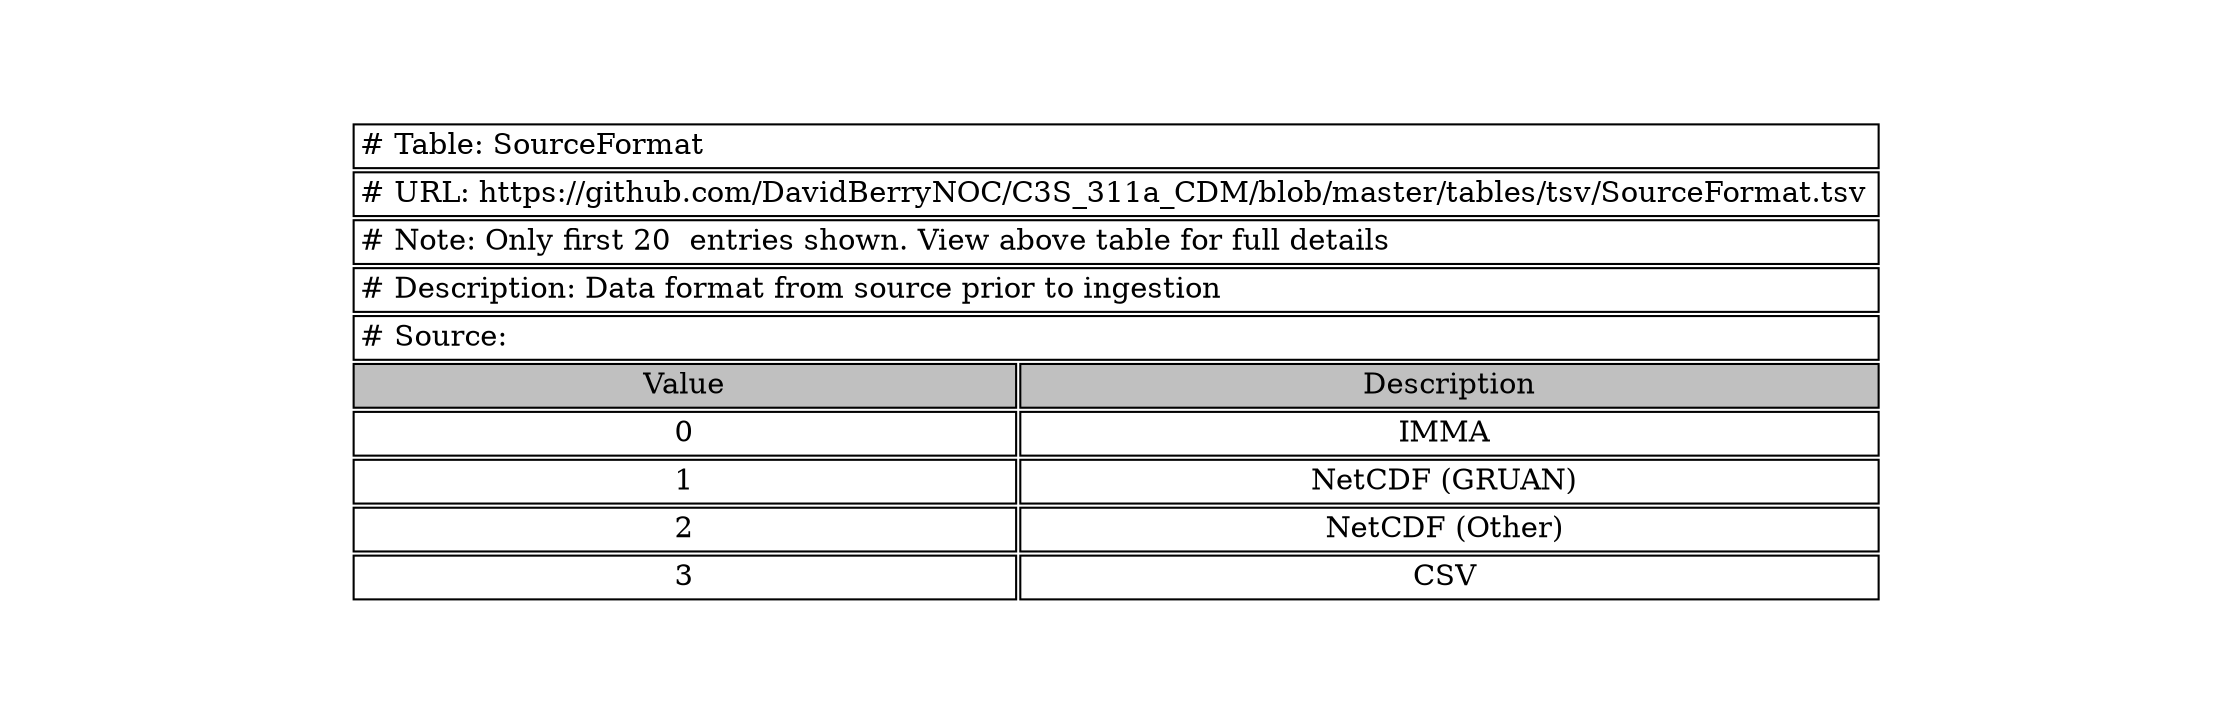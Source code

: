 digraph SourceFormat {
node [color=white]
SourceFormat [label=<<TABLE BORDER="0" CELLBORDER="1" CELLSPACING="2" COLOR="BLACK">
<TR><TD COLSPAN="2" ALIGN="left" PORT="head"># Table: SourceFormat</TD></TR>
<TR><TD COLSPAN="2" ALIGN="left"># URL: https://github.com/DavidBerryNOC/C3S_311a_CDM/blob/master/tables/tsv/SourceFormat.tsv</TD></TR>
<TR><TD COLSPAN="2" ALIGN="left"># Note: Only first 20  entries shown. View above table for full details</TD></TR>
<TR><TD ALIGN="left" COLSPAN="2"># Description: Data format from source prior to ingestion</TD></TR>
<TR><TD ALIGN="left" COLSPAN="2"># Source:</TD></TR>
<TR><TD BGCOLOR="GRAY">Value</TD><TD BGCOLOR="GRAY">Description</TD></TR>
<TR><TD>0</TD><TD>IMMA </TD></TR>
<TR><TD>1</TD><TD>NetCDF (GRUAN) </TD></TR>
<TR><TD>2</TD><TD>NetCDF (Other) </TD></TR>
<TR><TD>3</TD><TD>CSV </TD></TR>
</TABLE>>];
}
